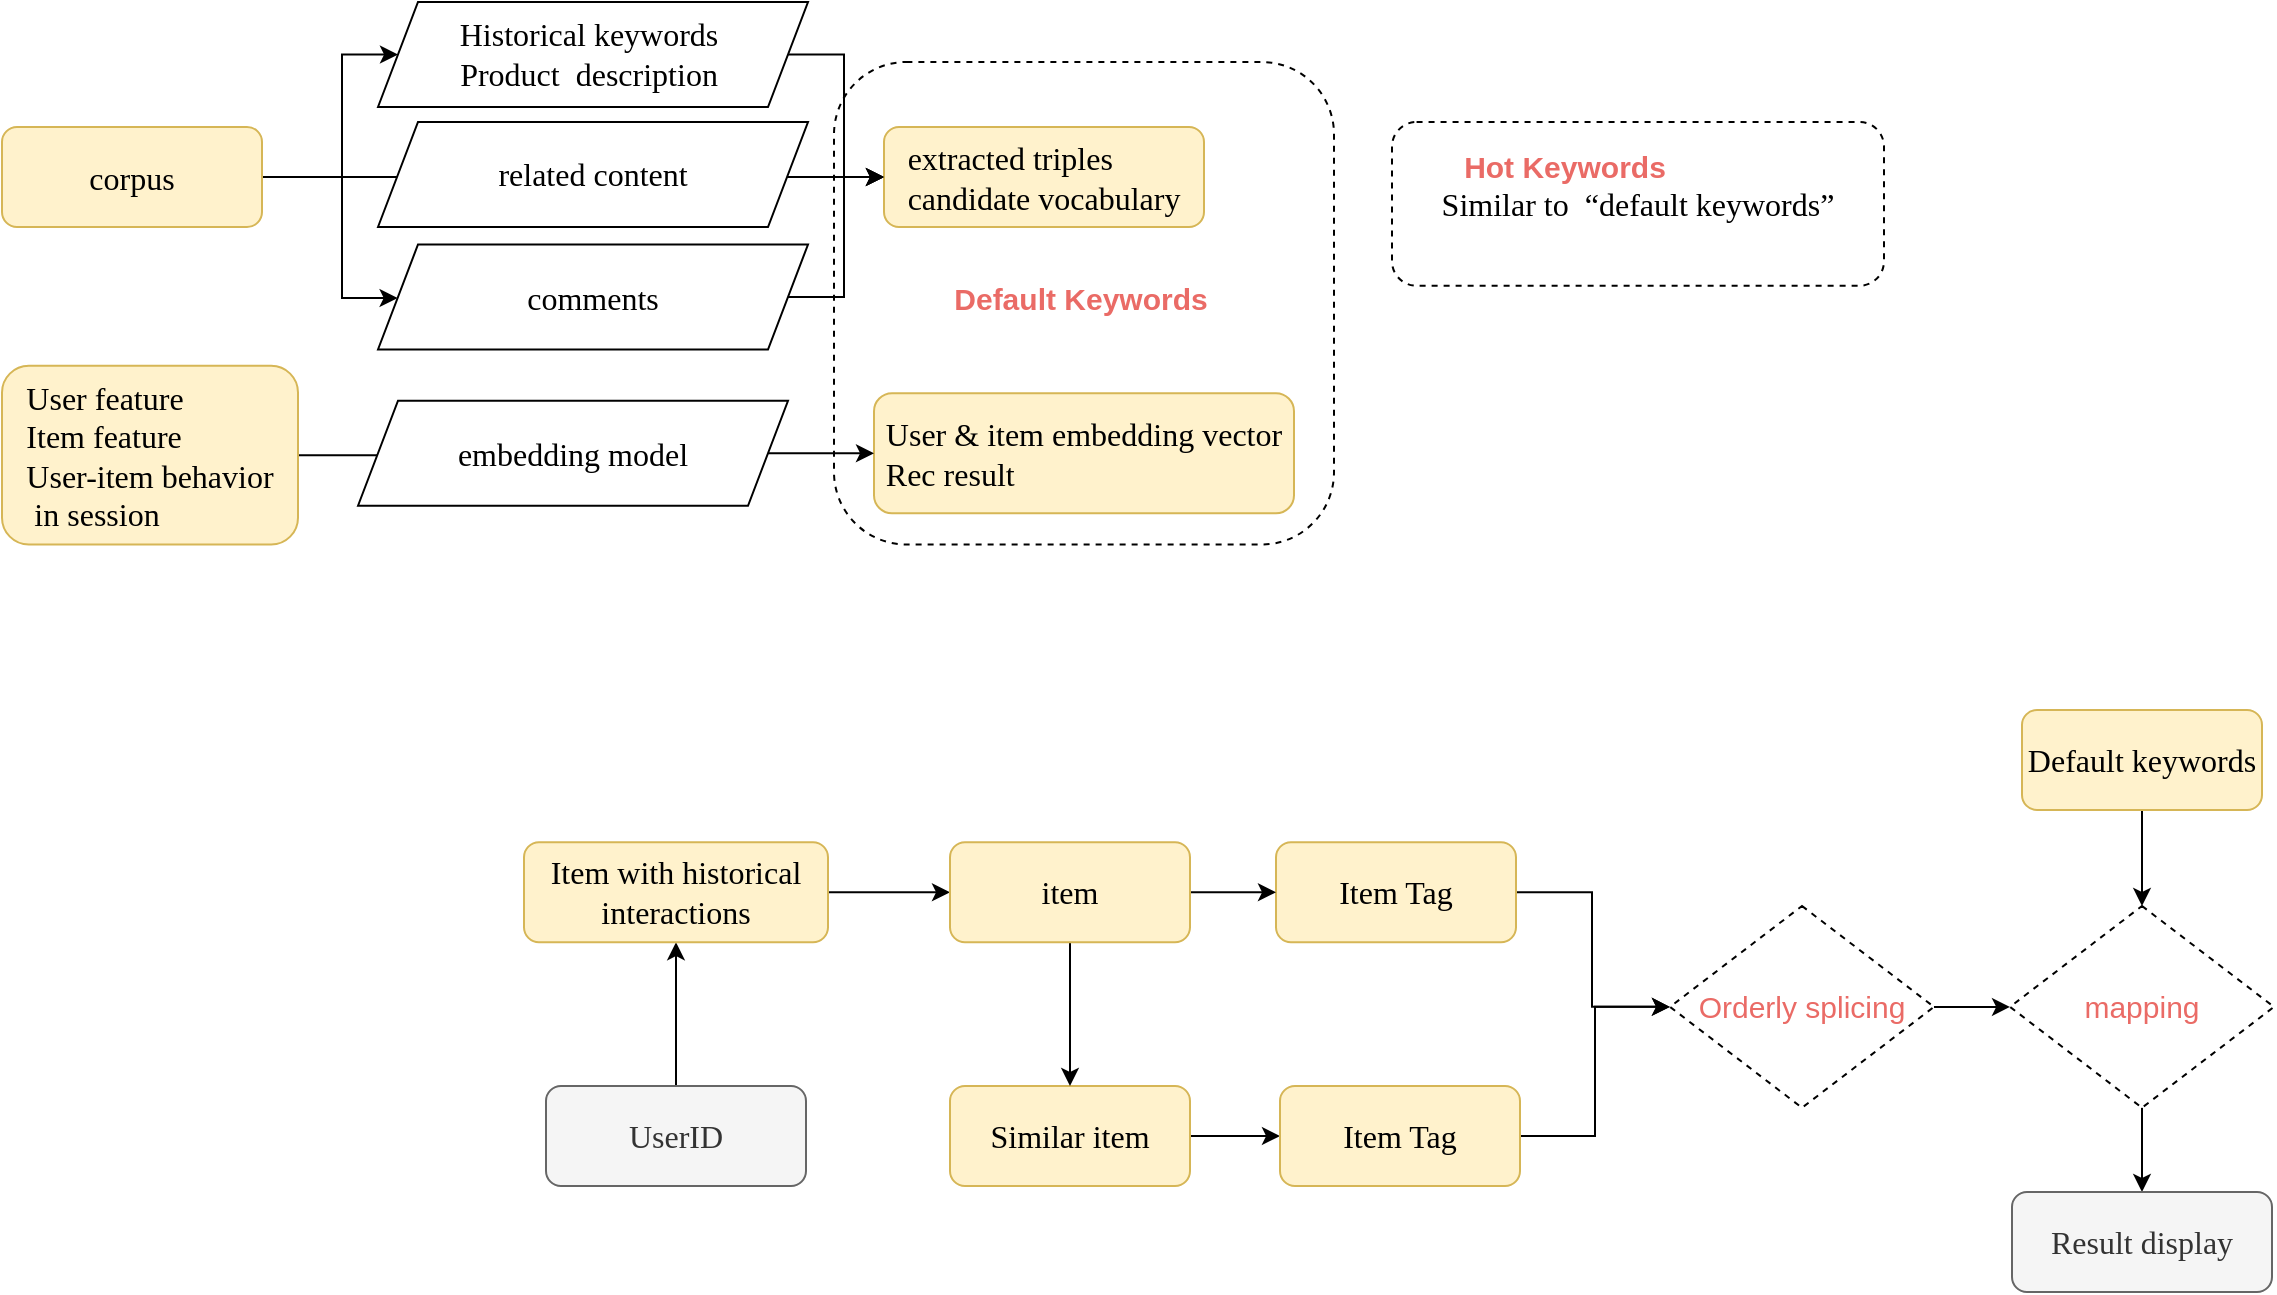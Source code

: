 <mxfile version="13.7.4" type="github">
  <diagram id="C5RBs43oDa-KdzZeNtuy" name="Page-1">
    <mxGraphModel dx="2520" dy="479" grid="0" gridSize="10" guides="1" tooltips="1" connect="1" arrows="1" fold="1" page="0" pageScale="1" pageWidth="827" pageHeight="1169" math="0" shadow="0">
      <root>
        <mxCell id="WIyWlLk6GJQsqaUBKTNV-0" />
        <mxCell id="WIyWlLk6GJQsqaUBKTNV-1" parent="WIyWlLk6GJQsqaUBKTNV-0" />
        <mxCell id="ZPdB1FBcaC2-CpLJvqNs-29" value="" style="rounded=1;whiteSpace=wrap;html=1;fillColor=none;dashed=1;" vertex="1" parent="WIyWlLk6GJQsqaUBKTNV-1">
          <mxGeometry x="-664" y="240" width="250" height="241.25" as="geometry" />
        </mxCell>
        <mxCell id="ZPdB1FBcaC2-CpLJvqNs-25" style="edgeStyle=orthogonalEdgeStyle;rounded=0;orthogonalLoop=1;jettySize=auto;html=1;fontColor=#000000;" edge="1" parent="WIyWlLk6GJQsqaUBKTNV-1" source="WIyWlLk6GJQsqaUBKTNV-3" target="WIyWlLk6GJQsqaUBKTNV-7">
          <mxGeometry relative="1" as="geometry">
            <mxPoint x="-892" y="311.25" as="targetPoint" />
            <Array as="points">
              <mxPoint x="-720" y="298" />
              <mxPoint x="-720" y="298" />
            </Array>
          </mxGeometry>
        </mxCell>
        <mxCell id="ZPdB1FBcaC2-CpLJvqNs-38" style="edgeStyle=orthogonalEdgeStyle;rounded=0;orthogonalLoop=1;jettySize=auto;html=1;entryX=0;entryY=0.5;entryDx=0;entryDy=0;fontSize=15;fontColor=#EA6B66;" edge="1" parent="WIyWlLk6GJQsqaUBKTNV-1" source="WIyWlLk6GJQsqaUBKTNV-3" target="ZPdB1FBcaC2-CpLJvqNs-18">
          <mxGeometry relative="1" as="geometry">
            <Array as="points">
              <mxPoint x="-910" y="298" />
              <mxPoint x="-910" y="236" />
            </Array>
          </mxGeometry>
        </mxCell>
        <mxCell id="ZPdB1FBcaC2-CpLJvqNs-39" style="edgeStyle=orthogonalEdgeStyle;rounded=0;orthogonalLoop=1;jettySize=auto;html=1;fontSize=15;fontColor=#EA6B66;" edge="1" parent="WIyWlLk6GJQsqaUBKTNV-1" source="WIyWlLk6GJQsqaUBKTNV-3" target="ZPdB1FBcaC2-CpLJvqNs-16">
          <mxGeometry relative="1" as="geometry">
            <Array as="points">
              <mxPoint x="-910" y="298" />
              <mxPoint x="-910" y="358" />
            </Array>
          </mxGeometry>
        </mxCell>
        <mxCell id="WIyWlLk6GJQsqaUBKTNV-3" value="&lt;p style=&quot;line-height: normal ; margin-top: 0pt ; margin-bottom: 0pt ; margin-left: 0in ; text-align: left ; direction: ltr ; unicode-bidi: embed ; word-break: normal&quot;&gt;&lt;span style=&quot;font-size: 12pt ; font-family: &amp;#34;calibri&amp;#34;&quot;&gt;corpus&lt;/span&gt;&lt;/p&gt;" style="rounded=1;whiteSpace=wrap;html=1;fontSize=12;glass=0;strokeWidth=1;shadow=0;fillColor=#fff2cc;strokeColor=#d6b656;" parent="WIyWlLk6GJQsqaUBKTNV-1" vertex="1">
          <mxGeometry x="-1080" y="272.5" width="130" height="50" as="geometry" />
        </mxCell>
        <mxCell id="WIyWlLk6GJQsqaUBKTNV-7" value="&lt;p style=&quot;margin-top: 0pt ; margin-bottom: 0pt ; margin-left: 0in ; text-align: left ; direction: ltr ; unicode-bidi: embed ; word-break: normal&quot;&gt;&lt;span style=&quot;font-size: 12pt ; font-family: &amp;#34;calibri&amp;#34;&quot;&gt;extracted triples&lt;/span&gt;&lt;/p&gt;&lt;p style=&quot;margin-top: 0pt ; margin-bottom: 0pt ; margin-left: 0in ; text-align: left ; direction: ltr ; unicode-bidi: embed ; word-break: normal&quot;&gt;&lt;span style=&quot;font-size: 12pt ; font-family: &amp;#34;calibri&amp;#34;&quot;&gt;candidate vocabulary&lt;/span&gt;&lt;/p&gt;" style="rounded=1;whiteSpace=wrap;html=1;fontSize=12;glass=0;strokeWidth=1;shadow=0;fillColor=#fff2cc;strokeColor=#d6b656;" parent="WIyWlLk6GJQsqaUBKTNV-1" vertex="1">
          <mxGeometry x="-639" y="272.5" width="160" height="50" as="geometry" />
        </mxCell>
        <mxCell id="WIyWlLk6GJQsqaUBKTNV-12" value="&lt;p style=&quot;margin-top: 0pt ; margin-bottom: 0pt ; margin-left: 0in ; text-align: left ; direction: ltr ; unicode-bidi: embed ; word-break: normal&quot;&gt;&lt;span style=&quot;font-size: 12pt ; font-family: &amp;#34;calibri&amp;#34;&quot;&gt;User &amp;amp; item embedding vector&lt;/span&gt;&lt;/p&gt;&lt;p style=&quot;margin-top: 0pt ; margin-bottom: 0pt ; margin-left: 0in ; text-align: left ; direction: ltr ; unicode-bidi: embed ; word-break: normal&quot;&gt;&lt;span style=&quot;font-size: 12pt ; font-family: &amp;#34;calibri&amp;#34;&quot;&gt;Rec result&lt;/span&gt;&lt;/p&gt;" style="rounded=1;whiteSpace=wrap;html=1;fontSize=12;glass=0;strokeWidth=1;shadow=0;fillColor=#fff2cc;strokeColor=#d6b656;" parent="WIyWlLk6GJQsqaUBKTNV-1" vertex="1">
          <mxGeometry x="-644" y="405.63" width="210" height="60" as="geometry" />
        </mxCell>
        <mxCell id="ZPdB1FBcaC2-CpLJvqNs-37" style="edgeStyle=orthogonalEdgeStyle;rounded=0;orthogonalLoop=1;jettySize=auto;html=1;entryX=0;entryY=0.5;entryDx=0;entryDy=0;fontSize=15;fontColor=#EA6B66;" edge="1" parent="WIyWlLk6GJQsqaUBKTNV-1" source="ZPdB1FBcaC2-CpLJvqNs-1" target="WIyWlLk6GJQsqaUBKTNV-12">
          <mxGeometry relative="1" as="geometry" />
        </mxCell>
        <mxCell id="ZPdB1FBcaC2-CpLJvqNs-1" value="&lt;p style=&quot;margin-top: 0pt ; margin-bottom: 0pt ; margin-left: 0in ; text-align: left ; direction: ltr ; unicode-bidi: embed ; word-break: normal&quot;&gt;&lt;span style=&quot;font-size: 12pt ; font-family: &amp;#34;calibri&amp;#34;&quot;&gt;User feature&amp;nbsp;&amp;nbsp;&lt;/span&gt;&lt;/p&gt;&lt;p style=&quot;margin-top: 0pt ; margin-bottom: 0pt ; margin-left: 0in ; text-align: left ; direction: ltr ; unicode-bidi: embed ; word-break: normal&quot;&gt;&lt;span style=&quot;font-family: &amp;#34;calibri&amp;#34; ; font-size: 12pt&quot;&gt;Item feature&lt;/span&gt;&lt;/p&gt;&lt;p style=&quot;margin-top: 0pt ; margin-bottom: 0pt ; margin-left: 0in ; text-align: left ; direction: ltr ; unicode-bidi: embed ; word-break: normal&quot;&gt;&lt;span style=&quot;font-size: 12pt ; font-family: &amp;#34;calibri&amp;#34;&quot;&gt;User-item behavior&lt;/span&gt;&lt;/p&gt;&lt;p style=&quot;margin-top: 0pt ; margin-bottom: 0pt ; margin-left: 0in ; text-align: left ; direction: ltr ; unicode-bidi: embed ; word-break: normal&quot;&gt;&lt;span style=&quot;font-size: 12pt ; font-family: &amp;#34;calibri&amp;#34;&quot;&gt;&amp;nbsp;in &lt;/span&gt;&lt;span style=&quot;font-size: 12pt ; font-family: &amp;#34;calibri&amp;#34;&quot;&gt;session&amp;nbsp;&lt;/span&gt;&lt;/p&gt;" style="rounded=1;whiteSpace=wrap;html=1;fontSize=12;glass=0;strokeWidth=1;shadow=0;fillColor=#fff2cc;strokeColor=#d6b656;" vertex="1" parent="WIyWlLk6GJQsqaUBKTNV-1">
          <mxGeometry x="-1080" y="391.88" width="148" height="89.37" as="geometry" />
        </mxCell>
        <mxCell id="ZPdB1FBcaC2-CpLJvqNs-14" value="&lt;span style=&quot;font-size: 12pt ; font-family: &amp;#34;calibri&amp;#34;&quot;&gt;embedding model&lt;/span&gt;" style="shape=parallelogram;perimeter=parallelogramPerimeter;whiteSpace=wrap;html=1;fixedSize=1;fontColor=#000000;" vertex="1" parent="WIyWlLk6GJQsqaUBKTNV-1">
          <mxGeometry x="-902" y="409.38" width="215" height="52.5" as="geometry" />
        </mxCell>
        <mxCell id="ZPdB1FBcaC2-CpLJvqNs-41" value="" style="edgeStyle=orthogonalEdgeStyle;rounded=0;orthogonalLoop=1;jettySize=auto;html=1;fontSize=15;fontColor=#EA6B66;entryX=0;entryY=0.5;entryDx=0;entryDy=0;" edge="1" parent="WIyWlLk6GJQsqaUBKTNV-1" source="ZPdB1FBcaC2-CpLJvqNs-16" target="WIyWlLk6GJQsqaUBKTNV-7">
          <mxGeometry relative="1" as="geometry">
            <Array as="points">
              <mxPoint x="-659" y="358" />
              <mxPoint x="-659" y="298" />
            </Array>
          </mxGeometry>
        </mxCell>
        <mxCell id="ZPdB1FBcaC2-CpLJvqNs-16" value="&lt;span style=&quot;font-family: &amp;#34;calibri&amp;#34; ; font-size: 16px&quot;&gt;comments&lt;/span&gt;" style="shape=parallelogram;perimeter=parallelogramPerimeter;whiteSpace=wrap;html=1;fixedSize=1;fontColor=#000000;" vertex="1" parent="WIyWlLk6GJQsqaUBKTNV-1">
          <mxGeometry x="-892" y="331.25" width="215" height="52.5" as="geometry" />
        </mxCell>
        <mxCell id="ZPdB1FBcaC2-CpLJvqNs-17" value="&lt;span style=&quot;font-family: &amp;#34;calibri&amp;#34; ; font-size: 16px&quot;&gt;related content&lt;/span&gt;" style="shape=parallelogram;perimeter=parallelogramPerimeter;whiteSpace=wrap;html=1;fixedSize=1;fontColor=#000000;" vertex="1" parent="WIyWlLk6GJQsqaUBKTNV-1">
          <mxGeometry x="-892" y="270" width="215" height="52.5" as="geometry" />
        </mxCell>
        <mxCell id="ZPdB1FBcaC2-CpLJvqNs-40" style="edgeStyle=orthogonalEdgeStyle;rounded=0;orthogonalLoop=1;jettySize=auto;html=1;entryX=0;entryY=0.5;entryDx=0;entryDy=0;fontSize=15;fontColor=#EA6B66;" edge="1" parent="WIyWlLk6GJQsqaUBKTNV-1" source="ZPdB1FBcaC2-CpLJvqNs-18" target="WIyWlLk6GJQsqaUBKTNV-7">
          <mxGeometry relative="1" as="geometry">
            <Array as="points">
              <mxPoint x="-659" y="236" />
              <mxPoint x="-659" y="298" />
            </Array>
          </mxGeometry>
        </mxCell>
        <mxCell id="ZPdB1FBcaC2-CpLJvqNs-18" value="&lt;span style=&quot;font-size: 12pt ; font-family: &amp;#34;calibri&amp;#34;&quot;&gt;Historical&amp;nbsp;&lt;/span&gt;&lt;span style=&quot;font-size: 12pt ; font-family: &amp;#34;calibri&amp;#34;&quot;&gt;keywords&lt;/span&gt;&lt;span style=&quot;font-size: 12pt ; font-family: &amp;#34;calibri&amp;#34;&quot;&gt;&amp;nbsp;&lt;br&gt;&lt;/span&gt;&lt;span style=&quot;font-size: 12pt ; font-family: &amp;#34;calibri&amp;#34;&quot;&gt;Product&amp;nbsp;&amp;nbsp;&lt;/span&gt;&lt;span style=&quot;font-size: 12pt ; font-family: &amp;#34;calibri&amp;#34;&quot;&gt;description&lt;/span&gt;&lt;span style=&quot;font-size: 12pt ; font-family: &amp;#34;calibri&amp;#34;&quot;&gt;&amp;nbsp;&lt;/span&gt;" style="shape=parallelogram;perimeter=parallelogramPerimeter;whiteSpace=wrap;html=1;fixedSize=1;fontColor=#000000;" vertex="1" parent="WIyWlLk6GJQsqaUBKTNV-1">
          <mxGeometry x="-892" y="210" width="215" height="52.5" as="geometry" />
        </mxCell>
        <mxCell id="ZPdB1FBcaC2-CpLJvqNs-32" value="Default Keywords" style="text;html=1;strokeColor=none;fillColor=none;align=center;verticalAlign=middle;whiteSpace=wrap;rounded=0;fontStyle=1;fontColor=#EA6B66;fontSize=15;" vertex="1" parent="WIyWlLk6GJQsqaUBKTNV-1">
          <mxGeometry x="-620" y="347.5" width="159" height="20" as="geometry" />
        </mxCell>
        <mxCell id="ZPdB1FBcaC2-CpLJvqNs-34" value="&lt;span style=&quot;font-family: &amp;#34;calibri&amp;#34; ; font-size: 12pt ; text-align: left&quot;&gt;Similar to&lt;/span&gt;&lt;span style=&quot;font-family: &amp;#34;calibri&amp;#34; ; font-size: 12pt ; text-align: left&quot;&gt;&amp;nbsp; &lt;/span&gt;&lt;span style=&quot;font-family: &amp;#34;calibri&amp;#34; ; font-size: 12pt ; text-align: left&quot;&gt;“default keywords”&lt;/span&gt;" style="rounded=1;whiteSpace=wrap;html=1;fillColor=none;verticalAlign=middle;dashed=1;" vertex="1" parent="WIyWlLk6GJQsqaUBKTNV-1">
          <mxGeometry x="-385" y="270" width="246" height="81.88" as="geometry" />
        </mxCell>
        <mxCell id="ZPdB1FBcaC2-CpLJvqNs-35" value="Hot Keywords" style="text;html=1;strokeColor=none;fillColor=none;align=center;verticalAlign=middle;whiteSpace=wrap;rounded=0;fontStyle=1;fontColor=#EA6B66;fontSize=15;" vertex="1" parent="WIyWlLk6GJQsqaUBKTNV-1">
          <mxGeometry x="-361" y="281.88" width="125" height="20" as="geometry" />
        </mxCell>
        <mxCell id="ZPdB1FBcaC2-CpLJvqNs-55" value="" style="edgeStyle=orthogonalEdgeStyle;rounded=0;orthogonalLoop=1;jettySize=auto;html=1;fontSize=15;fontColor=#EA6B66;" edge="1" parent="WIyWlLk6GJQsqaUBKTNV-1" source="ZPdB1FBcaC2-CpLJvqNs-45" target="ZPdB1FBcaC2-CpLJvqNs-47">
          <mxGeometry relative="1" as="geometry" />
        </mxCell>
        <mxCell id="ZPdB1FBcaC2-CpLJvqNs-45" value="&lt;p style=&quot;line-height: normal ; margin-top: 0pt ; margin-bottom: 0pt ; margin-left: 0in ; text-align: left ; direction: ltr ; unicode-bidi: embed ; word-break: normal&quot;&gt;&lt;span style=&quot;font-size: 12pt ; font-family: &amp;#34;calibri&amp;#34;&quot;&gt;UserID&lt;/span&gt;&lt;/p&gt;" style="rounded=1;whiteSpace=wrap;html=1;fontSize=12;glass=0;strokeWidth=1;shadow=0;fillColor=#f5f5f5;strokeColor=#666666;fontColor=#333333;" vertex="1" parent="WIyWlLk6GJQsqaUBKTNV-1">
          <mxGeometry x="-808" y="752" width="130" height="50" as="geometry" />
        </mxCell>
        <mxCell id="ZPdB1FBcaC2-CpLJvqNs-58" value="" style="edgeStyle=orthogonalEdgeStyle;rounded=0;orthogonalLoop=1;jettySize=auto;html=1;fontSize=15;fontColor=#EA6B66;" edge="1" parent="WIyWlLk6GJQsqaUBKTNV-1" source="ZPdB1FBcaC2-CpLJvqNs-47" target="ZPdB1FBcaC2-CpLJvqNs-56">
          <mxGeometry relative="1" as="geometry" />
        </mxCell>
        <mxCell id="ZPdB1FBcaC2-CpLJvqNs-47" value="&lt;div style=&quot;&quot;&gt;&lt;font face=&quot;calibri&quot;&gt;&lt;span style=&quot;font-size: 16px&quot;&gt;Item with historical interactions&lt;/span&gt;&lt;/font&gt;&lt;br&gt;&lt;/div&gt;" style="rounded=1;whiteSpace=wrap;html=1;fontSize=12;glass=0;strokeWidth=1;shadow=0;fillColor=#fff2cc;strokeColor=#d6b656;align=center;" vertex="1" parent="WIyWlLk6GJQsqaUBKTNV-1">
          <mxGeometry x="-819" y="630.12" width="152" height="50" as="geometry" />
        </mxCell>
        <mxCell id="ZPdB1FBcaC2-CpLJvqNs-61" value="" style="edgeStyle=orthogonalEdgeStyle;rounded=0;orthogonalLoop=1;jettySize=auto;html=1;fontSize=15;fontColor=#EA6B66;" edge="1" parent="WIyWlLk6GJQsqaUBKTNV-1" source="ZPdB1FBcaC2-CpLJvqNs-48" target="ZPdB1FBcaC2-CpLJvqNs-57">
          <mxGeometry relative="1" as="geometry" />
        </mxCell>
        <mxCell id="ZPdB1FBcaC2-CpLJvqNs-48" value="&lt;div style=&quot;text-align: left&quot;&gt;&lt;span style=&quot;font-size: 16px&quot;&gt;&lt;font face=&quot;calibri&quot;&gt;Similar &lt;/font&gt;&lt;/span&gt;&lt;span style=&quot;font-family: &amp;#34;calibri&amp;#34; ; font-size: 12pt&quot;&gt;item&lt;/span&gt;&lt;/div&gt;" style="rounded=1;whiteSpace=wrap;html=1;fontSize=12;glass=0;strokeWidth=1;shadow=0;fillColor=#fff2cc;strokeColor=#d6b656;" vertex="1" parent="WIyWlLk6GJQsqaUBKTNV-1">
          <mxGeometry x="-606" y="752" width="120" height="50" as="geometry" />
        </mxCell>
        <mxCell id="ZPdB1FBcaC2-CpLJvqNs-71" style="edgeStyle=orthogonalEdgeStyle;rounded=0;orthogonalLoop=1;jettySize=auto;html=1;entryX=0;entryY=0.5;entryDx=0;entryDy=0;fontSize=15;fontColor=#EA6B66;" edge="1" parent="WIyWlLk6GJQsqaUBKTNV-1" source="ZPdB1FBcaC2-CpLJvqNs-50" target="ZPdB1FBcaC2-CpLJvqNs-64">
          <mxGeometry relative="1" as="geometry">
            <Array as="points">
              <mxPoint x="-285" y="655" />
              <mxPoint x="-285" y="712" />
            </Array>
          </mxGeometry>
        </mxCell>
        <mxCell id="ZPdB1FBcaC2-CpLJvqNs-50" value="&lt;p style=&quot;line-height: normal ; margin-top: 0pt ; margin-bottom: 0pt ; margin-left: 0in ; text-align: left ; direction: ltr ; unicode-bidi: embed ; word-break: normal&quot;&gt;&lt;span style=&quot;font-size: 12pt ; font-family: &amp;#34;calibri&amp;#34;&quot;&gt;Item Tag&lt;/span&gt;&lt;/p&gt;" style="rounded=1;whiteSpace=wrap;html=1;fontSize=12;glass=0;strokeWidth=1;shadow=0;fillColor=#fff2cc;strokeColor=#d6b656;" vertex="1" parent="WIyWlLk6GJQsqaUBKTNV-1">
          <mxGeometry x="-443" y="630.12" width="120" height="50" as="geometry" />
        </mxCell>
        <mxCell id="ZPdB1FBcaC2-CpLJvqNs-59" value="" style="edgeStyle=orthogonalEdgeStyle;rounded=0;orthogonalLoop=1;jettySize=auto;html=1;fontSize=15;fontColor=#EA6B66;" edge="1" parent="WIyWlLk6GJQsqaUBKTNV-1" source="ZPdB1FBcaC2-CpLJvqNs-56" target="ZPdB1FBcaC2-CpLJvqNs-48">
          <mxGeometry relative="1" as="geometry" />
        </mxCell>
        <mxCell id="ZPdB1FBcaC2-CpLJvqNs-60" value="" style="edgeStyle=orthogonalEdgeStyle;rounded=0;orthogonalLoop=1;jettySize=auto;html=1;fontSize=15;fontColor=#EA6B66;" edge="1" parent="WIyWlLk6GJQsqaUBKTNV-1" source="ZPdB1FBcaC2-CpLJvqNs-56" target="ZPdB1FBcaC2-CpLJvqNs-50">
          <mxGeometry relative="1" as="geometry" />
        </mxCell>
        <mxCell id="ZPdB1FBcaC2-CpLJvqNs-56" value="&lt;div style=&quot;text-align: left&quot;&gt;&lt;span style=&quot;font-family: &amp;#34;calibri&amp;#34; ; font-size: 12pt&quot;&gt;item&lt;/span&gt;&lt;/div&gt;" style="rounded=1;whiteSpace=wrap;html=1;fontSize=12;glass=0;strokeWidth=1;shadow=0;fillColor=#fff2cc;strokeColor=#d6b656;" vertex="1" parent="WIyWlLk6GJQsqaUBKTNV-1">
          <mxGeometry x="-606" y="630.12" width="120" height="50" as="geometry" />
        </mxCell>
        <mxCell id="ZPdB1FBcaC2-CpLJvqNs-70" style="edgeStyle=orthogonalEdgeStyle;rounded=0;orthogonalLoop=1;jettySize=auto;html=1;entryX=0;entryY=0.5;entryDx=0;entryDy=0;fontSize=15;fontColor=#EA6B66;" edge="1" parent="WIyWlLk6GJQsqaUBKTNV-1" source="ZPdB1FBcaC2-CpLJvqNs-57" target="ZPdB1FBcaC2-CpLJvqNs-64">
          <mxGeometry relative="1" as="geometry" />
        </mxCell>
        <mxCell id="ZPdB1FBcaC2-CpLJvqNs-57" value="&lt;p style=&quot;line-height: normal ; margin-top: 0pt ; margin-bottom: 0pt ; margin-left: 0in ; text-align: left ; direction: ltr ; unicode-bidi: embed ; word-break: normal&quot;&gt;&lt;span style=&quot;font-size: 12pt ; font-family: &amp;#34;calibri&amp;#34;&quot;&gt;Item Tag&lt;/span&gt;&lt;/p&gt;" style="rounded=1;whiteSpace=wrap;html=1;fontSize=12;glass=0;strokeWidth=1;shadow=0;fillColor=#fff2cc;strokeColor=#d6b656;" vertex="1" parent="WIyWlLk6GJQsqaUBKTNV-1">
          <mxGeometry x="-441" y="752" width="120" height="50" as="geometry" />
        </mxCell>
        <mxCell id="ZPdB1FBcaC2-CpLJvqNs-69" value="" style="edgeStyle=orthogonalEdgeStyle;rounded=0;orthogonalLoop=1;jettySize=auto;html=1;fontSize=15;fontColor=#EA6B66;" edge="1" parent="WIyWlLk6GJQsqaUBKTNV-1" source="ZPdB1FBcaC2-CpLJvqNs-64" target="ZPdB1FBcaC2-CpLJvqNs-65">
          <mxGeometry relative="1" as="geometry" />
        </mxCell>
        <mxCell id="ZPdB1FBcaC2-CpLJvqNs-64" value="Orderly splicing" style="rhombus;whiteSpace=wrap;html=1;dashed=1;strokeColor=#000000;fontSize=15;fontColor=#EA6B66;align=center;" vertex="1" parent="WIyWlLk6GJQsqaUBKTNV-1">
          <mxGeometry x="-246" y="662" width="132" height="100.88" as="geometry" />
        </mxCell>
        <mxCell id="ZPdB1FBcaC2-CpLJvqNs-80" value="" style="edgeStyle=orthogonalEdgeStyle;rounded=0;orthogonalLoop=1;jettySize=auto;html=1;fontSize=15;fontColor=#EA6B66;" edge="1" parent="WIyWlLk6GJQsqaUBKTNV-1" source="ZPdB1FBcaC2-CpLJvqNs-65" target="ZPdB1FBcaC2-CpLJvqNs-79">
          <mxGeometry relative="1" as="geometry" />
        </mxCell>
        <mxCell id="ZPdB1FBcaC2-CpLJvqNs-65" value="mapping" style="rhombus;whiteSpace=wrap;html=1;dashed=1;strokeColor=#000000;fontSize=15;fontColor=#EA6B66;align=center;" vertex="1" parent="WIyWlLk6GJQsqaUBKTNV-1">
          <mxGeometry x="-76" y="662" width="132" height="100.88" as="geometry" />
        </mxCell>
        <mxCell id="ZPdB1FBcaC2-CpLJvqNs-68" value="" style="edgeStyle=orthogonalEdgeStyle;rounded=0;orthogonalLoop=1;jettySize=auto;html=1;fontSize=15;fontColor=#EA6B66;" edge="1" parent="WIyWlLk6GJQsqaUBKTNV-1" source="ZPdB1FBcaC2-CpLJvqNs-67" target="ZPdB1FBcaC2-CpLJvqNs-65">
          <mxGeometry relative="1" as="geometry" />
        </mxCell>
        <mxCell id="ZPdB1FBcaC2-CpLJvqNs-67" value="&lt;p style=&quot;line-height: normal ; margin-top: 0pt ; margin-bottom: 0pt ; margin-left: 0in ; text-align: left ; direction: ltr ; unicode-bidi: embed ; word-break: normal&quot;&gt;&lt;font face=&quot;calibri&quot;&gt;&lt;span style=&quot;font-size: 16px&quot;&gt;Default keywords&lt;/span&gt;&lt;/font&gt;&lt;br&gt;&lt;/p&gt;" style="rounded=1;whiteSpace=wrap;html=1;fontSize=12;glass=0;strokeWidth=1;shadow=0;fillColor=#fff2cc;strokeColor=#d6b656;" vertex="1" parent="WIyWlLk6GJQsqaUBKTNV-1">
          <mxGeometry x="-70" y="564" width="120" height="50" as="geometry" />
        </mxCell>
        <mxCell id="ZPdB1FBcaC2-CpLJvqNs-79" value="&lt;p style=&quot;line-height: normal ; margin-top: 0pt ; margin-bottom: 0pt ; margin-left: 0in ; text-align: left ; direction: ltr ; unicode-bidi: embed ; word-break: normal&quot;&gt;&lt;font face=&quot;calibri&quot;&gt;&lt;span style=&quot;font-size: 16px&quot;&gt;Result display&lt;/span&gt;&lt;/font&gt;&lt;br&gt;&lt;/p&gt;" style="rounded=1;whiteSpace=wrap;html=1;fontSize=12;glass=0;strokeWidth=1;shadow=0;fillColor=#f5f5f5;strokeColor=#666666;fontColor=#333333;" vertex="1" parent="WIyWlLk6GJQsqaUBKTNV-1">
          <mxGeometry x="-75" y="805" width="130" height="50" as="geometry" />
        </mxCell>
      </root>
    </mxGraphModel>
  </diagram>
</mxfile>

